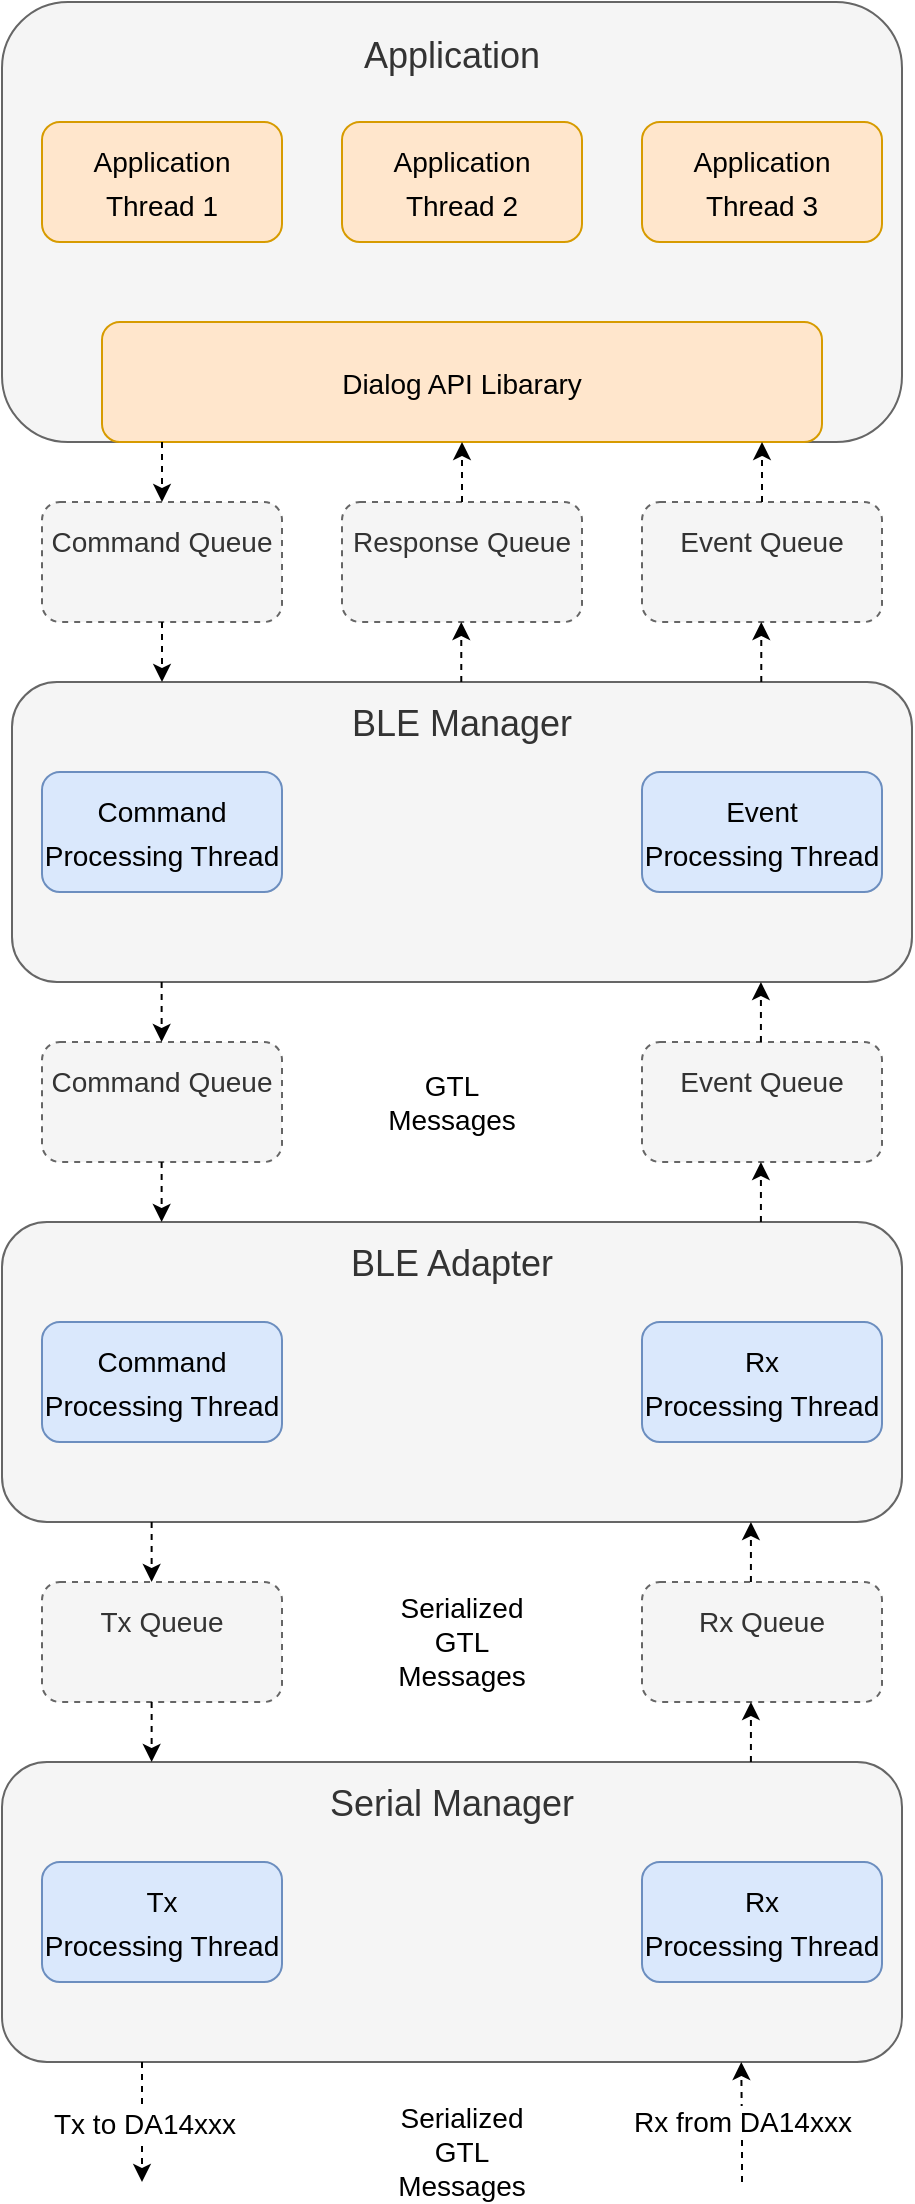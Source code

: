 <mxfile version="20.2.8" type="device"><diagram id="rTKLA5Sty3QqQr6XGeqD" name="Page-1"><mxGraphModel dx="1038" dy="536" grid="1" gridSize="10" guides="1" tooltips="1" connect="1" arrows="1" fold="1" page="1" pageScale="1" pageWidth="850" pageHeight="1100" math="0" shadow="0"><root><mxCell id="0"/><mxCell id="1" parent="0"/><mxCell id="-uLBqlcx3wLnKGCduENd-21" value="&lt;div&gt;&lt;font style=&quot;font-size: 18px;&quot;&gt;Serial Manager&lt;br&gt;&lt;/font&gt;&lt;/div&gt;&lt;div&gt;&lt;font style=&quot;font-size: 18px;&quot;&gt;&lt;br&gt;&lt;/font&gt;&lt;/div&gt;&lt;div&gt;&lt;font style=&quot;font-size: 18px;&quot;&gt;&lt;br&gt;&lt;/font&gt;&lt;/div&gt;&lt;div&gt;&lt;font style=&quot;font-size: 18px;&quot;&gt;&lt;br&gt;&lt;/font&gt;&lt;/div&gt;&lt;div&gt;&lt;font style=&quot;font-size: 18px;&quot;&gt;&lt;br&gt;&lt;/font&gt;&lt;/div&gt;&lt;div&gt;&lt;font style=&quot;font-size: 18px;&quot;&gt;&lt;br&gt;&lt;/font&gt;&lt;/div&gt;" style="rounded=1;whiteSpace=wrap;html=1;fillColor=#f5f5f5;fontColor=#333333;strokeColor=#666666;" parent="1" vertex="1"><mxGeometry x="160" y="920" width="450" height="150" as="geometry"/></mxCell><mxCell id="-uLBqlcx3wLnKGCduENd-1" value="&lt;div style=&quot;font-size: 18px;&quot;&gt;&lt;font style=&quot;font-size: 18px;&quot;&gt;Application&lt;/font&gt;&lt;/div&gt;&lt;div style=&quot;font-size: 18px;&quot;&gt;&lt;font style=&quot;font-size: 18px;&quot;&gt;&lt;br&gt;&lt;/font&gt;&lt;/div&gt;&lt;div style=&quot;font-size: 18px;&quot;&gt;&lt;font style=&quot;font-size: 18px;&quot;&gt;&lt;br&gt;&lt;/font&gt;&lt;/div&gt;&lt;div style=&quot;font-size: 18px;&quot;&gt;&lt;font style=&quot;font-size: 18px;&quot;&gt;&lt;br&gt;&lt;/font&gt;&lt;/div&gt;&lt;div&gt;&lt;br&gt;&lt;/div&gt;&lt;div&gt;&lt;br&gt;&lt;/div&gt;&lt;div&gt;&lt;br&gt;&lt;/div&gt;&lt;div&gt;&lt;br&gt;&lt;/div&gt;&lt;div&gt;&lt;br&gt;&lt;/div&gt;&lt;div&gt;&lt;br&gt;&lt;/div&gt;&lt;div&gt;&lt;br&gt;&lt;/div&gt;" style="rounded=1;whiteSpace=wrap;html=1;fillColor=#f5f5f5;fontColor=#333333;strokeColor=#666666;" parent="1" vertex="1"><mxGeometry x="160" y="40" width="450" height="220" as="geometry"/></mxCell><mxCell id="-uLBqlcx3wLnKGCduENd-2" value="&lt;div&gt;&lt;font style=&quot;font-size: 14px;&quot;&gt;Application&lt;br&gt;&lt;/font&gt;&lt;/div&gt;&lt;div&gt;&lt;font style=&quot;font-size: 14px;&quot;&gt;Thread 1&lt;/font&gt;&lt;/div&gt;" style="rounded=1;whiteSpace=wrap;html=1;fontSize=18;fillColor=#ffe6cc;strokeColor=#d79b00;" parent="1" vertex="1"><mxGeometry x="180" y="100" width="120" height="60" as="geometry"/></mxCell><mxCell id="-uLBqlcx3wLnKGCduENd-3" value="&lt;div&gt;&lt;font style=&quot;font-size: 14px;&quot;&gt;Application &lt;br&gt;&lt;/font&gt;&lt;/div&gt;&lt;div&gt;&lt;font style=&quot;font-size: 14px;&quot;&gt;Thread 2&lt;/font&gt;&lt;/div&gt;" style="rounded=1;whiteSpace=wrap;html=1;fontSize=18;fillColor=#ffe6cc;strokeColor=#d79b00;" parent="1" vertex="1"><mxGeometry x="330" y="100" width="120" height="60" as="geometry"/></mxCell><mxCell id="-uLBqlcx3wLnKGCduENd-4" value="&lt;div&gt;&lt;font style=&quot;font-size: 14px;&quot;&gt;Application &lt;br&gt;&lt;/font&gt;&lt;/div&gt;&lt;div&gt;&lt;font style=&quot;font-size: 14px;&quot;&gt;Thread 3&lt;/font&gt;&lt;/div&gt;" style="rounded=1;whiteSpace=wrap;html=1;fontSize=18;fillColor=#ffe6cc;strokeColor=#d79b00;" parent="1" vertex="1"><mxGeometry x="480" y="100" width="120" height="60" as="geometry"/></mxCell><mxCell id="-uLBqlcx3wLnKGCduENd-5" value="&lt;font style=&quot;font-size: 14px;&quot;&gt;Dialog API Libarary&lt;/font&gt;" style="rounded=1;whiteSpace=wrap;html=1;fontSize=18;fillColor=#ffe6cc;strokeColor=#d79b00;" parent="1" vertex="1"><mxGeometry x="210" y="200" width="360" height="60" as="geometry"/></mxCell><mxCell id="-uLBqlcx3wLnKGCduENd-6" value="&lt;div&gt;&lt;font style=&quot;font-size: 14px;&quot;&gt;Command Queue&lt;br&gt;&lt;/font&gt;&lt;/div&gt;&lt;div&gt;&lt;font style=&quot;font-size: 14px;&quot;&gt;&lt;br&gt;&lt;/font&gt;&lt;/div&gt;" style="rounded=1;whiteSpace=wrap;html=1;fontSize=18;dashed=1;fillColor=#f5f5f5;fontColor=#333333;strokeColor=#666666;" parent="1" vertex="1"><mxGeometry x="180" y="290" width="120" height="60" as="geometry"/></mxCell><mxCell id="-uLBqlcx3wLnKGCduENd-7" value="&lt;div&gt;&lt;font style=&quot;font-size: 14px;&quot;&gt;Response Queue&lt;/font&gt;&lt;/div&gt;&lt;div&gt;&lt;font style=&quot;font-size: 14px;&quot;&gt;&lt;br&gt;&lt;/font&gt;&lt;/div&gt;" style="rounded=1;whiteSpace=wrap;html=1;fontSize=18;dashed=1;fillColor=#f5f5f5;fontColor=#333333;strokeColor=#666666;" parent="1" vertex="1"><mxGeometry x="330" y="290" width="120" height="60" as="geometry"/></mxCell><mxCell id="-uLBqlcx3wLnKGCduENd-9" value="&lt;div&gt;&lt;font style=&quot;font-size: 14px;&quot;&gt;Event Queue&lt;/font&gt;&lt;/div&gt;&lt;div&gt;&lt;font style=&quot;font-size: 14px;&quot;&gt;&lt;br&gt;&lt;/font&gt;&lt;/div&gt;" style="rounded=1;whiteSpace=wrap;html=1;fontSize=18;dashed=1;fillColor=#f5f5f5;fontColor=#333333;strokeColor=#666666;" parent="1" vertex="1"><mxGeometry x="480" y="290" width="120" height="60" as="geometry"/></mxCell><mxCell id="-uLBqlcx3wLnKGCduENd-11" value="&lt;div style=&quot;font-size: 18px;&quot;&gt;&lt;font style=&quot;font-size: 18px;&quot;&gt;BLE Manager&lt;/font&gt;&lt;/div&gt;&lt;div style=&quot;font-size: 18px;&quot;&gt;&lt;font style=&quot;font-size: 18px;&quot;&gt;&lt;br&gt;&lt;/font&gt;&lt;/div&gt;&lt;div style=&quot;font-size: 18px;&quot;&gt;&lt;font style=&quot;font-size: 18px;&quot;&gt;&lt;br&gt;&lt;/font&gt;&lt;/div&gt;&lt;div style=&quot;font-size: 18px;&quot;&gt;&lt;font style=&quot;font-size: 18px;&quot;&gt;&lt;br&gt;&lt;/font&gt;&lt;/div&gt;&lt;div style=&quot;font-size: 18px;&quot;&gt;&lt;font style=&quot;font-size: 18px;&quot;&gt;&lt;br&gt;&lt;/font&gt;&lt;/div&gt;&lt;div style=&quot;font-size: 18px;&quot;&gt;&lt;font style=&quot;font-size: 18px;&quot;&gt;&lt;br&gt;&lt;/font&gt;&lt;/div&gt;" style="rounded=1;whiteSpace=wrap;html=1;fillColor=#f5f5f5;fontColor=#333333;strokeColor=#666666;" parent="1" vertex="1"><mxGeometry x="165" y="380" width="450" height="150" as="geometry"/></mxCell><mxCell id="-uLBqlcx3wLnKGCduENd-12" value="&lt;font style=&quot;font-size: 14px;&quot;&gt;Command Processing Thread&lt;/font&gt;" style="rounded=1;whiteSpace=wrap;html=1;fontSize=18;fillColor=#dae8fc;strokeColor=#6c8ebf;" parent="1" vertex="1"><mxGeometry x="180" y="425" width="120" height="60" as="geometry"/></mxCell><mxCell id="-uLBqlcx3wLnKGCduENd-13" value="&lt;div&gt;&lt;font style=&quot;font-size: 14px;&quot;&gt;Command Queue&lt;br&gt;&lt;/font&gt;&lt;/div&gt;&lt;div&gt;&lt;font style=&quot;font-size: 14px;&quot;&gt;&lt;br&gt;&lt;/font&gt;&lt;/div&gt;" style="rounded=1;whiteSpace=wrap;html=1;fontSize=18;dashed=1;fillColor=#f5f5f5;fontColor=#333333;strokeColor=#666666;" parent="1" vertex="1"><mxGeometry x="180" y="560" width="120" height="60" as="geometry"/></mxCell><mxCell id="-uLBqlcx3wLnKGCduENd-14" value="&lt;div&gt;&lt;font style=&quot;font-size: 14px;&quot;&gt;Event Queue&lt;/font&gt;&lt;/div&gt;&lt;div&gt;&lt;font style=&quot;font-size: 14px;&quot;&gt;&lt;br&gt;&lt;/font&gt;&lt;/div&gt;" style="rounded=1;whiteSpace=wrap;html=1;fontSize=18;dashed=1;fillColor=#f5f5f5;fontColor=#333333;strokeColor=#666666;" parent="1" vertex="1"><mxGeometry x="480" y="560" width="120" height="60" as="geometry"/></mxCell><mxCell id="-uLBqlcx3wLnKGCduENd-15" value="&lt;div style=&quot;font-size: 18px;&quot;&gt;&lt;font style=&quot;font-size: 18px;&quot;&gt;BLE Adapter&lt;/font&gt;&lt;/div&gt;&lt;div style=&quot;font-size: 18px;&quot;&gt;&lt;font style=&quot;font-size: 18px;&quot;&gt;&lt;br&gt;&lt;/font&gt;&lt;/div&gt;&lt;div style=&quot;font-size: 18px;&quot;&gt;&lt;font style=&quot;font-size: 18px;&quot;&gt;&lt;br&gt;&lt;/font&gt;&lt;/div&gt;&lt;div style=&quot;font-size: 18px;&quot;&gt;&lt;font style=&quot;font-size: 18px;&quot;&gt;&lt;br&gt;&lt;/font&gt;&lt;/div&gt;&lt;div style=&quot;font-size: 18px;&quot;&gt;&lt;font style=&quot;font-size: 18px;&quot;&gt;&lt;br&gt;&lt;/font&gt;&lt;/div&gt;&lt;div style=&quot;font-size: 18px;&quot;&gt;&lt;font style=&quot;font-size: 18px;&quot;&gt;&lt;br&gt;&lt;/font&gt;&lt;/div&gt;" style="rounded=1;whiteSpace=wrap;html=1;fillColor=#f5f5f5;fontColor=#333333;strokeColor=#666666;" parent="1" vertex="1"><mxGeometry x="160" y="650" width="450" height="150" as="geometry"/></mxCell><mxCell id="-uLBqlcx3wLnKGCduENd-19" value="&lt;div&gt;&lt;font style=&quot;font-size: 14px;&quot;&gt;Tx Queue&lt;br&gt;&lt;/font&gt;&lt;/div&gt;&lt;div&gt;&lt;font style=&quot;font-size: 14px;&quot;&gt;&lt;br&gt;&lt;/font&gt;&lt;/div&gt;" style="rounded=1;whiteSpace=wrap;html=1;fontSize=18;dashed=1;fillColor=#f5f5f5;strokeColor=#666666;fontColor=#333333;" parent="1" vertex="1"><mxGeometry x="180" y="830" width="120" height="60" as="geometry"/></mxCell><mxCell id="-uLBqlcx3wLnKGCduENd-20" value="&lt;div&gt;&lt;font style=&quot;font-size: 14px;&quot;&gt;Rx Queue&lt;/font&gt;&lt;/div&gt;&lt;div&gt;&lt;font style=&quot;font-size: 14px;&quot;&gt;&lt;br&gt;&lt;/font&gt;&lt;/div&gt;" style="rounded=1;whiteSpace=wrap;html=1;fontSize=18;dashed=1;fillColor=#f5f5f5;strokeColor=#666666;fontColor=#333333;" parent="1" vertex="1"><mxGeometry x="480" y="830" width="120" height="60" as="geometry"/></mxCell><mxCell id="-uLBqlcx3wLnKGCduENd-24" value="" style="endArrow=classic;html=1;rounded=0;fontSize=14;entryX=0.5;entryY=0;entryDx=0;entryDy=0;dashed=1;" parent="1" target="-uLBqlcx3wLnKGCduENd-6" edge="1"><mxGeometry width="50" height="50" relative="1" as="geometry"><mxPoint x="240" y="260" as="sourcePoint"/><mxPoint x="650" y="570" as="targetPoint"/></mxGeometry></mxCell><mxCell id="-uLBqlcx3wLnKGCduENd-25" value="" style="endArrow=classic;html=1;rounded=0;fontSize=14;exitX=0.5;exitY=0;exitDx=0;exitDy=0;entryX=0.5;entryY=1;entryDx=0;entryDy=0;dashed=1;" parent="1" source="-uLBqlcx3wLnKGCduENd-7" target="-uLBqlcx3wLnKGCduENd-5" edge="1"><mxGeometry width="50" height="50" relative="1" as="geometry"><mxPoint x="390" y="310" as="sourcePoint"/><mxPoint x="440" y="260" as="targetPoint"/></mxGeometry></mxCell><mxCell id="-uLBqlcx3wLnKGCduENd-26" value="" style="endArrow=classic;html=1;rounded=0;fontSize=14;exitX=0.5;exitY=0;exitDx=0;exitDy=0;dashed=1;" parent="1" source="-uLBqlcx3wLnKGCduENd-9" edge="1"><mxGeometry width="50" height="50" relative="1" as="geometry"><mxPoint x="620" y="330" as="sourcePoint"/><mxPoint x="540" y="260" as="targetPoint"/></mxGeometry></mxCell><mxCell id="-uLBqlcx3wLnKGCduENd-27" value="" style="endArrow=classic;html=1;rounded=0;fontSize=14;exitX=0.5;exitY=1;exitDx=0;exitDy=0;dashed=1;" parent="1" source="-uLBqlcx3wLnKGCduENd-6" edge="1"><mxGeometry width="50" height="50" relative="1" as="geometry"><mxPoint x="110" y="420" as="sourcePoint"/><mxPoint x="240" y="380" as="targetPoint"/></mxGeometry></mxCell><mxCell id="-uLBqlcx3wLnKGCduENd-29" value="" style="endArrow=classic;html=1;rounded=0;fontSize=14;exitX=0.5;exitY=0;exitDx=0;exitDy=0;dashed=1;" parent="1" edge="1"><mxGeometry width="50" height="50" relative="1" as="geometry"><mxPoint x="539.64" y="380" as="sourcePoint"/><mxPoint x="539.64" y="350" as="targetPoint"/></mxGeometry></mxCell><mxCell id="-uLBqlcx3wLnKGCduENd-30" value="" style="endArrow=classic;html=1;rounded=0;fontSize=14;exitX=0.5;exitY=0;exitDx=0;exitDy=0;dashed=1;" parent="1" edge="1"><mxGeometry width="50" height="50" relative="1" as="geometry"><mxPoint x="389.64" y="380" as="sourcePoint"/><mxPoint x="389.64" y="350" as="targetPoint"/></mxGeometry></mxCell><mxCell id="-uLBqlcx3wLnKGCduENd-31" value="" style="endArrow=classic;html=1;rounded=0;fontSize=14;exitX=0.5;exitY=1;exitDx=0;exitDy=0;dashed=1;" parent="1" edge="1"><mxGeometry width="50" height="50" relative="1" as="geometry"><mxPoint x="239.82" y="530" as="sourcePoint"/><mxPoint x="239.82" y="560" as="targetPoint"/></mxGeometry></mxCell><mxCell id="-uLBqlcx3wLnKGCduENd-32" value="" style="endArrow=classic;html=1;rounded=0;fontSize=14;exitX=0.5;exitY=0;exitDx=0;exitDy=0;dashed=1;" parent="1" edge="1"><mxGeometry width="50" height="50" relative="1" as="geometry"><mxPoint x="539.46" y="560" as="sourcePoint"/><mxPoint x="539.46" y="530" as="targetPoint"/></mxGeometry></mxCell><mxCell id="-uLBqlcx3wLnKGCduENd-34" value="" style="endArrow=classic;html=1;rounded=0;fontSize=14;exitX=0.5;exitY=1;exitDx=0;exitDy=0;dashed=1;" parent="1" edge="1"><mxGeometry width="50" height="50" relative="1" as="geometry"><mxPoint x="239.82" y="620" as="sourcePoint"/><mxPoint x="239.82" y="650" as="targetPoint"/></mxGeometry></mxCell><mxCell id="-uLBqlcx3wLnKGCduENd-35" value="" style="endArrow=classic;html=1;rounded=0;fontSize=14;exitX=0.5;exitY=0;exitDx=0;exitDy=0;dashed=1;" parent="1" edge="1"><mxGeometry width="50" height="50" relative="1" as="geometry"><mxPoint x="539.46" y="650" as="sourcePoint"/><mxPoint x="539.46" y="620" as="targetPoint"/></mxGeometry></mxCell><mxCell id="-uLBqlcx3wLnKGCduENd-37" value="" style="endArrow=classic;html=1;rounded=0;fontSize=14;exitX=0.5;exitY=1;exitDx=0;exitDy=0;dashed=1;" parent="1" edge="1"><mxGeometry width="50" height="50" relative="1" as="geometry"><mxPoint x="234.82" y="800" as="sourcePoint"/><mxPoint x="234.82" y="830" as="targetPoint"/></mxGeometry></mxCell><mxCell id="-uLBqlcx3wLnKGCduENd-38" value="" style="endArrow=classic;html=1;rounded=0;fontSize=14;exitX=0.5;exitY=0;exitDx=0;exitDy=0;dashed=1;" parent="1" edge="1"><mxGeometry width="50" height="50" relative="1" as="geometry"><mxPoint x="534.46" y="830" as="sourcePoint"/><mxPoint x="534.46" y="800" as="targetPoint"/></mxGeometry></mxCell><mxCell id="-uLBqlcx3wLnKGCduENd-40" value="" style="endArrow=classic;html=1;rounded=0;fontSize=14;exitX=0.5;exitY=1;exitDx=0;exitDy=0;dashed=1;" parent="1" edge="1"><mxGeometry width="50" height="50" relative="1" as="geometry"><mxPoint x="234.82" y="890" as="sourcePoint"/><mxPoint x="234.82" y="920" as="targetPoint"/></mxGeometry></mxCell><mxCell id="-uLBqlcx3wLnKGCduENd-41" value="" style="endArrow=classic;html=1;rounded=0;fontSize=14;exitX=0.5;exitY=0;exitDx=0;exitDy=0;dashed=1;" parent="1" edge="1"><mxGeometry width="50" height="50" relative="1" as="geometry"><mxPoint x="534.46" y="920" as="sourcePoint"/><mxPoint x="534.46" y="890" as="targetPoint"/></mxGeometry></mxCell><mxCell id="-uLBqlcx3wLnKGCduENd-43" value="" style="endArrow=classic;html=1;rounded=0;fontSize=14;exitX=0.5;exitY=1;exitDx=0;exitDy=0;dashed=1;" parent="1" edge="1"><mxGeometry width="50" height="50" relative="1" as="geometry"><mxPoint x="230.0" y="1070" as="sourcePoint"/><mxPoint x="230" y="1130" as="targetPoint"/></mxGeometry></mxCell><mxCell id="-uLBqlcx3wLnKGCduENd-46" value="Tx to DA14xxx" style="edgeLabel;html=1;align=center;verticalAlign=middle;resizable=0;points=[];fontSize=14;" parent="-uLBqlcx3wLnKGCduENd-43" vertex="1" connectable="0"><mxGeometry x="-0.451" y="1" relative="1" as="geometry"><mxPoint y="14" as="offset"/></mxGeometry></mxCell><mxCell id="-uLBqlcx3wLnKGCduENd-44" value="" style="endArrow=classic;html=1;rounded=0;fontSize=14;dashed=1;" parent="1" edge="1"><mxGeometry width="50" height="50" relative="1" as="geometry"><mxPoint x="530" y="1130" as="sourcePoint"/><mxPoint x="529.64" y="1070" as="targetPoint"/><Array as="points"><mxPoint x="530" y="1110"/></Array></mxGeometry></mxCell><mxCell id="-uLBqlcx3wLnKGCduENd-47" value="Rx from DA14xxx" style="edgeLabel;html=1;align=center;verticalAlign=middle;resizable=0;points=[];fontSize=14;" parent="-uLBqlcx3wLnKGCduENd-44" vertex="1" connectable="0"><mxGeometry x="0.308" relative="1" as="geometry"><mxPoint y="9" as="offset"/></mxGeometry></mxCell><mxCell id="-uLBqlcx3wLnKGCduENd-49" value="GTL Messages" style="text;html=1;strokeColor=none;fillColor=none;align=center;verticalAlign=middle;whiteSpace=wrap;rounded=0;fontSize=14;" parent="1" vertex="1"><mxGeometry x="350" y="575" width="70" height="30" as="geometry"/></mxCell><mxCell id="-uLBqlcx3wLnKGCduENd-53" value="Serialized GTL Messages" style="text;html=1;strokeColor=none;fillColor=none;align=center;verticalAlign=middle;whiteSpace=wrap;rounded=0;fontSize=14;" parent="1" vertex="1"><mxGeometry x="355" y="845" width="70" height="30" as="geometry"/></mxCell><mxCell id="-uLBqlcx3wLnKGCduENd-54" value="Serialized GTL Messages" style="text;html=1;strokeColor=none;fillColor=none;align=center;verticalAlign=middle;whiteSpace=wrap;rounded=0;fontSize=14;" parent="1" vertex="1"><mxGeometry x="355" y="1100" width="70" height="30" as="geometry"/></mxCell><mxCell id="fcWqENjTrAfqBTGh7ubW-1" value="&lt;div&gt;&lt;font style=&quot;font-size: 14px;&quot;&gt;Event&lt;/font&gt;&lt;/div&gt;&lt;div&gt;&lt;font style=&quot;font-size: 14px;&quot;&gt;Processing Thread&lt;/font&gt;&lt;/div&gt;" style="rounded=1;whiteSpace=wrap;html=1;fontSize=18;fillColor=#dae8fc;strokeColor=#6c8ebf;" vertex="1" parent="1"><mxGeometry x="480" y="425" width="120" height="60" as="geometry"/></mxCell><mxCell id="fcWqENjTrAfqBTGh7ubW-2" value="&lt;font style=&quot;font-size: 14px;&quot;&gt;Command Processing Thread&lt;/font&gt;" style="rounded=1;whiteSpace=wrap;html=1;fontSize=18;fillColor=#dae8fc;strokeColor=#6c8ebf;" vertex="1" parent="1"><mxGeometry x="180" y="700" width="120" height="60" as="geometry"/></mxCell><mxCell id="fcWqENjTrAfqBTGh7ubW-3" value="&lt;div&gt;&lt;font style=&quot;font-size: 14px;&quot;&gt;Rx &lt;br&gt;&lt;/font&gt;&lt;/div&gt;&lt;div&gt;&lt;font style=&quot;font-size: 14px;&quot;&gt;Processing Thread&lt;/font&gt;&lt;/div&gt;" style="rounded=1;whiteSpace=wrap;html=1;fontSize=18;fillColor=#dae8fc;strokeColor=#6c8ebf;" vertex="1" parent="1"><mxGeometry x="480" y="700" width="120" height="60" as="geometry"/></mxCell><mxCell id="fcWqENjTrAfqBTGh7ubW-4" value="&lt;div&gt;&lt;font style=&quot;font-size: 14px;&quot;&gt;Tx&lt;/font&gt;&lt;/div&gt;&lt;div&gt;&lt;font style=&quot;font-size: 14px;&quot;&gt;Processing Thread&lt;/font&gt;&lt;/div&gt;" style="rounded=1;whiteSpace=wrap;html=1;fontSize=18;fillColor=#dae8fc;strokeColor=#6c8ebf;" vertex="1" parent="1"><mxGeometry x="180" y="970" width="120" height="60" as="geometry"/></mxCell><mxCell id="fcWqENjTrAfqBTGh7ubW-5" value="&lt;div&gt;&lt;font style=&quot;font-size: 14px;&quot;&gt;Rx &lt;br&gt;&lt;/font&gt;&lt;/div&gt;&lt;div&gt;&lt;font style=&quot;font-size: 14px;&quot;&gt;Processing Thread&lt;/font&gt;&lt;/div&gt;" style="rounded=1;whiteSpace=wrap;html=1;fontSize=18;fillColor=#dae8fc;strokeColor=#6c8ebf;" vertex="1" parent="1"><mxGeometry x="480" y="970" width="120" height="60" as="geometry"/></mxCell></root></mxGraphModel></diagram></mxfile>